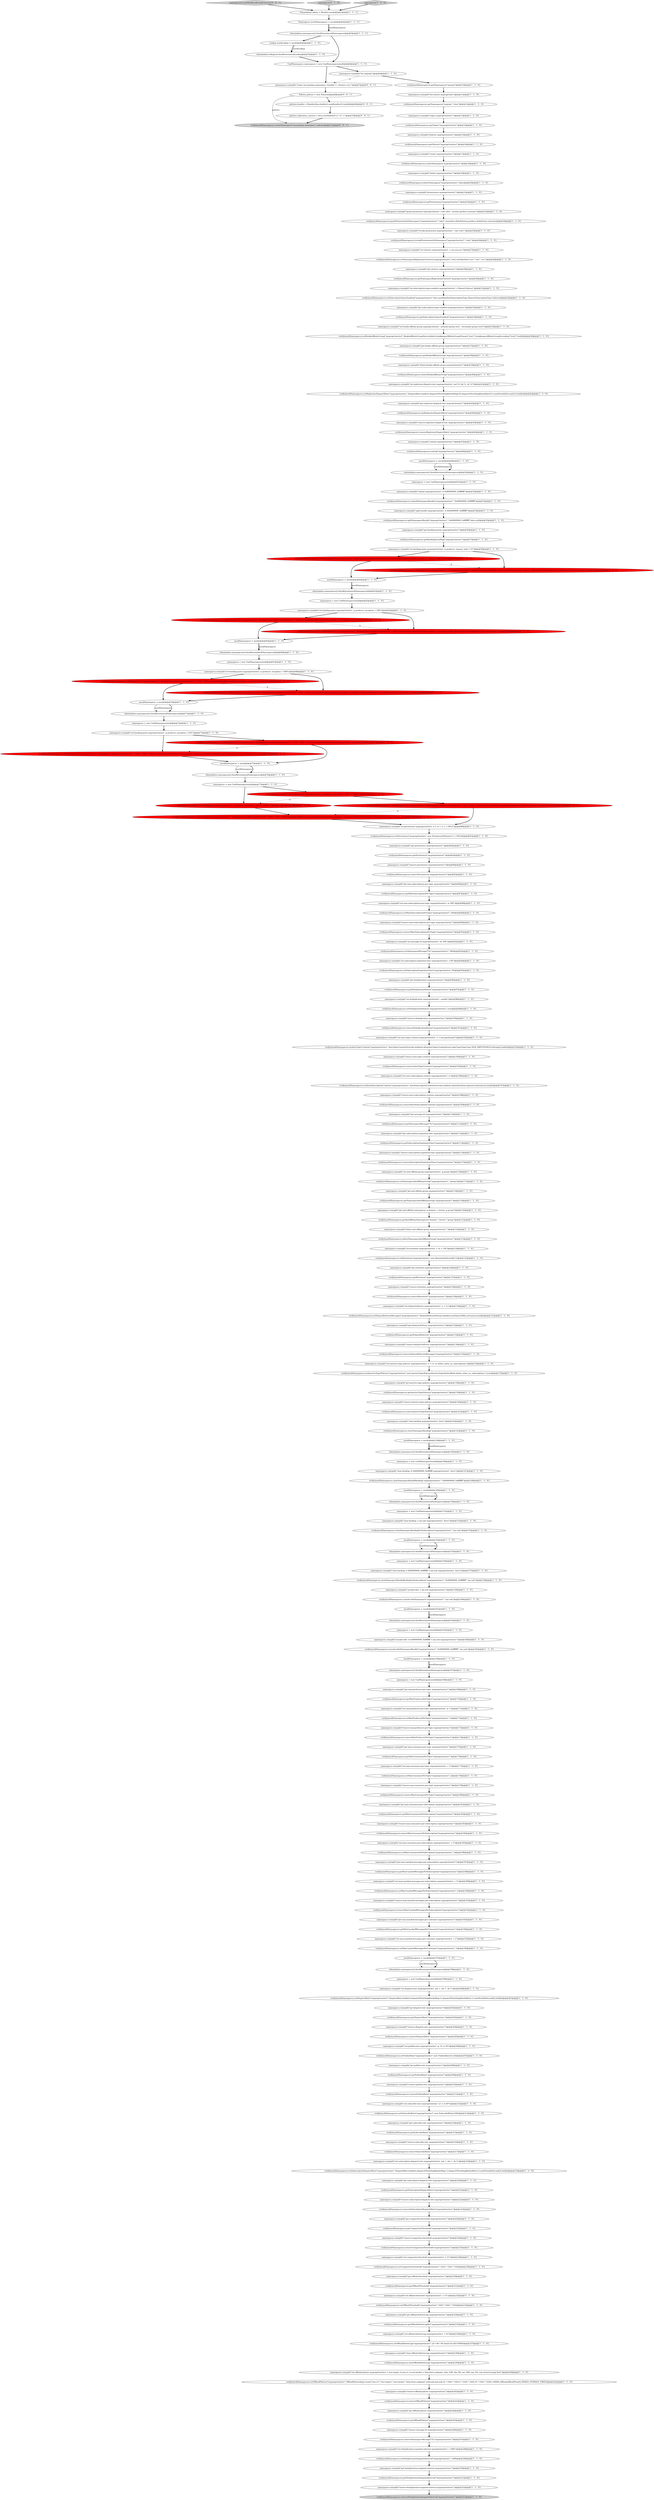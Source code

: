 digraph {
176 [style = filled, label = "namespaces.run(split(\"topics myprop/clust/ns1\"))@@@13@@@['1', '1', '0']", fillcolor = white, shape = ellipse image = "AAA0AAABBB1BBB"];
19 [style = filled, label = "verify(mockNamespaces).getDispatchRate(\"myprop/clust/ns1\")@@@203@@@['1', '1', '0']", fillcolor = white, shape = ellipse image = "AAA0AAABBB1BBB"];
135 [style = filled, label = "when(admin.namespaces()).thenReturn(mockNamespaces)@@@162@@@['1', '1', '0']", fillcolor = white, shape = ellipse image = "AAA0AAABBB1BBB"];
221 [style = filled, label = "verify(mockNamespaces).removeOffloadPolicies(\"myprop/clust/ns1\")@@@243@@@['1', '1', '0']", fillcolor = white, shape = ellipse image = "AAA0AAABBB1BBB"];
179 [style = filled, label = "namespaces.run(split(\"set-dispatch-rate myprop/clust/ns1 -md -1 -bd -1 -dt 2\"))@@@200@@@['1', '1', '0']", fillcolor = white, shape = ellipse image = "AAA0AAABBB1BBB"];
52 [style = filled, label = "verify(mockNamespaces).setMaxConsumersPerSubscription(\"myprop/clust/ns1\",3)@@@186@@@['1', '1', '0']", fillcolor = white, shape = ellipse image = "AAA0AAABBB1BBB"];
84 [style = filled, label = "verify(mockNamespaces).clearNamespaceBundleBacklogForSubscription(\"myprop/clust/ns1\",\"0x80000000_0xffffffff\",\"my-sub\")@@@158@@@['1', '1', '0']", fillcolor = white, shape = ellipse image = "AAA0AAABBB1BBB"];
240 [style = filled, label = "when(admin.namespaces()).thenReturn(mockNamespaces)@@@145@@@['1', '1', '0']", fillcolor = white, shape = ellipse image = "AAA0AAABBB1BBB"];
40 [style = filled, label = "namespaces.run(split(\"set-inactive-topic-policies myprop/clust/ns1 -e -t 1s -m delete_when_no_subscriptions\"))@@@136@@@['1', '1', '0']", fillcolor = white, shape = ellipse image = "AAA0AAABBB1BBB"];
146 [style = filled, label = "verify(mockNamespaces).setSubscriptionExpirationTime(\"myprop/clust/ns1\",60)@@@95@@@['1', '1', '0']", fillcolor = white, shape = ellipse image = "AAA0AAABBB1BBB"];
1 [style = filled, label = "namespaces.run(split(\"set-offload-deletion-lag myprop/clust/ns1 -l 1d\"))@@@236@@@['1', '1', '0']", fillcolor = white, shape = ellipse image = "AAA0AAABBB1BBB"];
213 [style = filled, label = "mockNamespaces = mock()@@@149@@@['1', '1', '0']", fillcolor = white, shape = ellipse image = "AAA0AAABBB1BBB"];
231 [style = filled, label = "verify(mockNamespaces).clearNamespaceBacklog(\"myprop/clust/ns1\")@@@143@@@['1', '1', '0']", fillcolor = white, shape = ellipse image = "AAA0AAABBB1BBB"];
121 [style = filled, label = "verify(mockNamespaces).setNamespaceMessageTTL(\"myprop/clust/ns1\",300)@@@93@@@['1', '1', '0']", fillcolor = white, shape = ellipse image = "AAA0AAABBB1BBB"];
113 [style = filled, label = "verify(mockNamespaces).setDelayedDeliveryMessages(\"myprop/clust/ns1\",DelayedDeliveryPolicies.builder().tickTime(1000).active(true).build())@@@131@@@['1', '1', '0']", fillcolor = white, shape = ellipse image = "AAA0AAABBB1BBB"];
35 [style = filled, label = "namespaces.run(split(\"set-max-consumers-per-subscription myprop/clust/ns1 -c 3\"))@@@185@@@['1', '1', '0']", fillcolor = white, shape = ellipse image = "AAA0AAABBB1BBB"];
166 [style = filled, label = "verify(mockNamespaces).setMaxConsumersPerTopic(\"myprop/clust/ns1\",2)@@@178@@@['1', '1', '0']", fillcolor = white, shape = ellipse image = "AAA0AAABBB1BBB"];
93 [style = filled, label = "namespaces.run(split(\"get-max-subscriptions-per-topic myprop/clust/ns1\"))@@@86@@@['1', '1', '0']", fillcolor = white, shape = ellipse image = "AAA0AAABBB1BBB"];
0 [style = filled, label = "namespaces.run(split(\"set-subscription-types-enabled myprop/clust/ns1 -t Shared,Failover\"))@@@31@@@['1', '1', '0']", fillcolor = white, shape = ellipse image = "AAA0AAABBB1BBB"];
177 [style = filled, label = "namespaces.run(split(\"get-bookie-affinity-group myprop/clust/ns1\"))@@@37@@@['1', '1', '0']", fillcolor = white, shape = ellipse image = "AAA0AAABBB1BBB"];
197 [style = filled, label = "when(admin.namespaces()).thenReturn(mockNamespaces)@@@50@@@['1', '1', '0']", fillcolor = white, shape = ellipse image = "AAA0AAABBB1BBB"];
21 [style = filled, label = "namespaces.run(split(\"get-subscribe-rate myprop/clust/ns1\"))@@@214@@@['1', '1', '0']", fillcolor = white, shape = ellipse image = "AAA0AAABBB1BBB"];
23 [style = filled, label = "namespaces.run(split(\"remove-offload-policies myprop/clust/ns1\"))@@@242@@@['1', '1', '0']", fillcolor = white, shape = ellipse image = "AAA0AAABBB1BBB"];
30 [style = filled, label = "namespaces.run(split(\"get-inactive-topic-policies myprop/clust/ns1\"))@@@138@@@['1', '1', '0']", fillcolor = white, shape = ellipse image = "AAA0AAABBB1BBB"];
22 [style = filled, label = "namespaces.run(split(\"set-subscribe-rate myprop/clust/ns1 -sr 2 -st 60\"))@@@212@@@['1', '1', '0']", fillcolor = white, shape = ellipse image = "AAA0AAABBB1BBB"];
214 [style = filled, label = "namespaces.run(split(\"set-backlog-quota myprop/clust/ns1 -p producer_exception -l 10K\"))@@@63@@@['1', '1', '0']", fillcolor = white, shape = ellipse image = "AAA0AAABBB1BBB"];
5 [style = filled, label = "verify(mockNamespaces).getNamespaces(\"myprop\")@@@10@@@['1', '1', '0']", fillcolor = white, shape = ellipse image = "AAA0AAABBB1BBB"];
37 [style = filled, label = "when(admin.namespaces()).thenReturn(mockNamespaces)@@@167@@@['1', '1', '0']", fillcolor = white, shape = ellipse image = "AAA0AAABBB1BBB"];
112 [style = filled, label = "when(admin.namespaces()).thenReturn(mockNamespaces)@@@71@@@['1', '1', '0']", fillcolor = white, shape = ellipse image = "AAA0AAABBB1BBB"];
215 [style = filled, label = "namespaces.run(split(\"delete-bookie-affinity-group myprop/clust/ns1\"))@@@39@@@['1', '1', '0']", fillcolor = white, shape = ellipse image = "AAA0AAABBB1BBB"];
14 [style = filled, label = "namespaces = new CmdNamespaces(null)@@@67@@@['1', '1', '0']", fillcolor = white, shape = ellipse image = "AAA0AAABBB1BBB"];
60 [style = filled, label = "namespaces.run(split(\"remove-replicator-dispatch-rate myprop/clust/ns1\"))@@@45@@@['1', '1', '0']", fillcolor = white, shape = ellipse image = "AAA0AAABBB1BBB"];
116 [style = filled, label = "mockNamespaces = mock()@@@154@@@['1', '1', '0']", fillcolor = white, shape = ellipse image = "AAA0AAABBB1BBB"];
51 [style = filled, label = "verify(mockNamespaces).getBacklogQuotaMap(\"myprop/clust/ns1\")@@@57@@@['1', '1', '0']", fillcolor = white, shape = ellipse image = "AAA0AAABBB1BBB"];
153 [style = filled, label = "verify(mockNamespaces).setOffloadDeleteLag(\"myprop/clust/ns1\",24 * 60 * 60,TimeUnit.SECONDS)@@@237@@@['1', '1', '0']", fillcolor = white, shape = ellipse image = "AAA0AAABBB1BBB"];
178 [style = filled, label = "verify(mockNamespaces).unloadNamespaceBundle(\"myprop/clust/ns1\",\"0x80000000_0xffffffff\")@@@53@@@['1', '1', '0']", fillcolor = white, shape = ellipse image = "AAA0AAABBB1BBB"];
205 [style = filled, label = "namespaces.run(split(\"grant-permission myprop/clust/ns1 --role role1 --actions produce,consume\"))@@@23@@@['1', '1', '0']", fillcolor = white, shape = ellipse image = "AAA0AAABBB1BBB"];
203 [style = filled, label = "verify(mockNamespaces).removeMaxProducersPerTopic(\"myprop/clust/ns1\")@@@174@@@['1', '1', '0']", fillcolor = white, shape = ellipse image = "AAA0AAABBB1BBB"];
218 [style = filled, label = "namespaces.run(split(\"get-offload-deletion-lag myprop/clust/ns1\"))@@@234@@@['1', '1', '0']", fillcolor = white, shape = ellipse image = "AAA0AAABBB1BBB"];
63 [style = filled, label = "namespaces.run(split(\"get-max-unacked-messages-per-consumer myprop/clust/ns1\"))@@@193@@@['1', '1', '0']", fillcolor = white, shape = ellipse image = "AAA0AAABBB1BBB"];
42 [style = filled, label = "namespaces.run(split(\"get-subscription-expiration-time myprop/clust/ns1\"))@@@112@@@['1', '1', '0']", fillcolor = white, shape = ellipse image = "AAA0AAABBB1BBB"];
68 [style = filled, label = "namespaces.run(split(\"remove-max-subscriptions-per-topic myprop/clust/ns1\"))@@@90@@@['1', '1', '0']", fillcolor = white, shape = ellipse image = "AAA0AAABBB1BBB"];
86 [style = filled, label = "verify(mockNamespaces).removeNamespaceMessageTTL(\"myprop/clust/ns1\")@@@247@@@['1', '1', '0']", fillcolor = white, shape = ellipse image = "AAA0AAABBB1BBB"];
249 [style = filled, label = "namespaces.run(split(\"remove-publish-rate myprop/clust/ns1\"))@@@210@@@['1', '1', '0']", fillcolor = white, shape = ellipse image = "AAA0AAABBB1BBB"];
20 [style = filled, label = "namespaces.run(split(\"remove-retention myprop/clust/ns1\"))@@@128@@@['1', '1', '0']", fillcolor = white, shape = ellipse image = "AAA0AAABBB1BBB"];
77 [style = filled, label = "when(admin.namespaces()).thenReturn(mockNamespaces)@@@150@@@['1', '1', '0']", fillcolor = white, shape = ellipse image = "AAA0AAABBB1BBB"];
161 [style = filled, label = "verify(mockNamespaces).getOffloadThreshold(\"myprop/clust/ns1\")@@@231@@@['1', '1', '0']", fillcolor = white, shape = ellipse image = "AAA0AAABBB1BBB"];
157 [style = filled, label = "namespaces = new CmdNamespaces(null)@@@72@@@['1', '1', '0']", fillcolor = white, shape = ellipse image = "AAA0AAABBB1BBB"];
255 [style = filled, label = "verify(mockNamespaces).setBacklogQuota(\"myprop/clust/ns1\",BacklogQuota.builder().limitSize(10L * 1024 * 1024 * 1024).retentionPolicy(RetentionPolicy.producer_exception).build(),BacklogQuota.BacklogQuotaType.destination_storage)@@@74@@@['0', '1', '0']", fillcolor = red, shape = ellipse image = "AAA1AAABBB2BBB"];
43 [style = filled, label = "verify(mockNamespaces).removeAutoTopicCreation(\"myprop/clust/ns1\")@@@105@@@['1', '1', '0']", fillcolor = white, shape = ellipse image = "AAA0AAABBB1BBB"];
82 [style = filled, label = "verify(mockNamespaces).splitNamespaceBundle(\"myprop/clust/ns1\",\"0x00000000_0xffffffff\",false,null)@@@55@@@['1', '1', '0']", fillcolor = white, shape = ellipse image = "AAA0AAABBB1BBB"];
105 [style = filled, label = "namespaces.run(split(\"set-backlog-quota myprop/clust/ns1 -p producer_request_hold -l 10\"))@@@58@@@['1', '1', '0']", fillcolor = white, shape = ellipse image = "AAA0AAABBB1BBB"];
120 [style = filled, label = "verify(mockNamespaces).revokePermissionsOnNamespace(\"myprop/clust/ns1\",\"role1\")@@@26@@@['1', '1', '0']", fillcolor = white, shape = ellipse image = "AAA0AAABBB1BBB"];
33 [style = filled, label = "verify(mockNamespaces).setDeduplicationSnapshotInterval(\"myprop/clust/ns1\",1000)@@@249@@@['1', '1', '0']", fillcolor = white, shape = ellipse image = "AAA0AAABBB1BBB"];
264 [style = filled, label = "namespacesCreateWithBundlesAndClusters['0', '0', '1']", fillcolor = lightgray, shape = diamond image = "AAA0AAABBB3BBB"];
34 [style = filled, label = "namespaces.run(split(\"set-auto-subscription-creation myprop/clust/ns1 -e\"))@@@106@@@['1', '1', '0']", fillcolor = white, shape = ellipse image = "AAA0AAABBB1BBB"];
129 [style = filled, label = "verify(mockNamespaces).removeInactiveTopicPolicies(\"myprop/clust/ns1\")@@@141@@@['1', '1', '0']", fillcolor = white, shape = ellipse image = "AAA0AAABBB1BBB"];
69 [style = filled, label = "namespaces.run(split(\"set-max-unacked-messages-per-consumer myprop/clust/ns1 -c 3\"))@@@195@@@['1', '1', '0']", fillcolor = white, shape = ellipse image = "AAA0AAABBB1BBB"];
209 [style = filled, label = "verify(mockNamespaces).setAutoSubscriptionCreation(\"myprop/clust/ns1\",AutoSubscriptionCreationOverride.builder().allowAutoSubscriptionCreation(true).build())@@@107@@@['1', '1', '0']", fillcolor = white, shape = ellipse image = "AAA0AAABBB1BBB"];
45 [style = filled, label = "verify(mockNamespaces).removeAutoSubscriptionCreation(\"myprop/clust/ns1\")@@@109@@@['1', '1', '0']", fillcolor = white, shape = ellipse image = "AAA0AAABBB1BBB"];
204 [style = filled, label = "namespaces.run(split(\"list-cluster myprop/clust\"))@@@11@@@['1', '1', '0']", fillcolor = white, shape = ellipse image = "AAA0AAABBB1BBB"];
154 [style = filled, label = "verify(mockNamespaces).removeMaxUnackedMessagesPerSubscription(\"myprop/clust/ns1\")@@@192@@@['1', '1', '0']", fillcolor = white, shape = ellipse image = "AAA0AAABBB1BBB"];
233 [style = filled, label = "verify(mockNamespaces).createNamespace(\"myprop/clust/ns1\")@@@18@@@['1', '1', '0']", fillcolor = white, shape = ellipse image = "AAA0AAABBB1BBB"];
263 [style = filled, label = "policies.replication_clusters = Sets.newHashSet(\"a\",\"b\",\"c\")@@@10@@@['0', '0', '1']", fillcolor = white, shape = ellipse image = "AAA0AAABBB3BBB"];
96 [style = filled, label = "mockNamespaces = mock()@@@70@@@['1', '1', '0']", fillcolor = white, shape = ellipse image = "AAA0AAABBB1BBB"];
243 [style = filled, label = "namespaces.run(split(\"remove-deduplication-snapshot-interval myprop/clust/ns1\"))@@@252@@@['1', '1', '0']", fillcolor = white, shape = ellipse image = "AAA0AAABBB1BBB"];
8 [style = filled, label = "namespaces.run(split(\"remove-inactive-topic-policies myprop/clust/ns1\"))@@@140@@@['1', '1', '0']", fillcolor = white, shape = ellipse image = "AAA0AAABBB1BBB"];
59 [style = filled, label = "namespaces.run(split(\"set-clusters myprop/clust/ns1 -c use,usw,usc\"))@@@27@@@['1', '1', '0']", fillcolor = white, shape = ellipse image = "AAA0AAABBB1BBB"];
80 [style = filled, label = "namespaces.run(split(\"get-subscription-dispatch-rate myprop/clust/ns1\"))@@@220@@@['1', '1', '0']", fillcolor = white, shape = ellipse image = "AAA0AAABBB1BBB"];
167 [style = filled, label = "mockNamespaces = mock()@@@49@@@['1', '1', '0']", fillcolor = white, shape = ellipse image = "AAA0AAABBB1BBB"];
181 [style = filled, label = "verify(mockNamespaces).setBacklogQuota(\"myprop/clust/ns1\",BacklogQuota.builder().limitSize(10 * 1024).retentionPolicy(RetentionPolicy.producer_exception).build())@@@64@@@['1', '0', '0']", fillcolor = red, shape = ellipse image = "AAA1AAABBB1BBB"];
140 [style = filled, label = "verify(mockNamespaces).unload(\"myprop/clust/ns1\")@@@48@@@['1', '1', '0']", fillcolor = white, shape = ellipse image = "AAA0AAABBB1BBB"];
28 [style = filled, label = "namespaces.run(split(\"set-replicator-dispatch-rate myprop/clust/ns1 -md 10 -bd 11 -dt 12\"))@@@41@@@['1', '1', '0']", fillcolor = white, shape = ellipse image = "AAA0AAABBB1BBB"];
229 [style = filled, label = "namespaces = new CmdNamespaces(null)@@@168@@@['1', '1', '0']", fillcolor = white, shape = ellipse image = "AAA0AAABBB1BBB"];
38 [style = filled, label = "verify(mockNamespaces).getMaxConsumersPerSubscription(\"myprop/clust/ns1\")@@@182@@@['1', '1', '0']", fillcolor = white, shape = ellipse image = "AAA0AAABBB1BBB"];
158 [style = filled, label = "namespaces.run(split(\"remove-max-unacked-messages-per-subscription myprop/clust/ns1\"))@@@191@@@['1', '1', '0']", fillcolor = white, shape = ellipse image = "AAA0AAABBB1BBB"];
122 [style = filled, label = "verify(mockNamespaces).getDeduplicationSnapshotInterval(\"myprop/clust/ns1\")@@@251@@@['1', '1', '0']", fillcolor = white, shape = ellipse image = "AAA0AAABBB1BBB"];
188 [style = filled, label = "namespaces.run(split(\"remove-max-consumers-per-subscription myprop/clust/ns1\"))@@@183@@@['1', '1', '0']", fillcolor = white, shape = ellipse image = "AAA0AAABBB1BBB"];
3 [style = filled, label = "Namespaces mockNamespaces = mock()@@@4@@@['1', '1', '1']", fillcolor = white, shape = ellipse image = "AAA0AAABBB1BBB"];
36 [style = filled, label = "verify(mockNamespaces).getNamespaceReplicationClusters(\"myprop/clust/ns1\")@@@30@@@['1', '1', '0']", fillcolor = white, shape = ellipse image = "AAA0AAABBB1BBB"];
39 [style = filled, label = "namespaces.run(split(\"get-offload-threshold myprop/clust/ns1\"))@@@230@@@['1', '1', '0']", fillcolor = white, shape = ellipse image = "AAA0AAABBB1BBB"];
17 [style = filled, label = "namespaces.run(split(\"get-subscription-types-enabled myprop/clust/ns1\"))@@@33@@@['1', '1', '0']", fillcolor = white, shape = ellipse image = "AAA0AAABBB1BBB"];
150 [style = filled, label = "verify(mockNamespaces).removeRetention(\"myprop/clust/ns1\")@@@129@@@['1', '1', '0']", fillcolor = white, shape = ellipse image = "AAA0AAABBB1BBB"];
207 [style = filled, label = "namespaces = new CmdNamespaces(null)@@@156@@@['1', '1', '0']", fillcolor = white, shape = ellipse image = "AAA0AAABBB1BBB"];
124 [style = filled, label = "verify(mockNamespaces).getPermissions(\"myprop/clust/ns1\")@@@22@@@['1', '1', '0']", fillcolor = white, shape = ellipse image = "AAA0AAABBB1BBB"];
246 [style = filled, label = "verify(mockNamespaces).deleteNamespace(\"myprop/clust/ns1\",false)@@@20@@@['1', '1', '0']", fillcolor = white, shape = ellipse image = "AAA0AAABBB1BBB"];
183 [style = filled, label = "verify(mockNamespaces).getInactiveTopicPolicies(\"myprop/clust/ns1\")@@@139@@@['1', '1', '0']", fillcolor = white, shape = ellipse image = "AAA0AAABBB1BBB"];
193 [style = filled, label = "verify(mockNamespaces).removeDispatchRate(\"myprop/clust/ns1\")@@@205@@@['1', '1', '0']", fillcolor = white, shape = ellipse image = "AAA0AAABBB1BBB"];
142 [style = filled, label = "namespaces.run(split(\"get-max-consumers-per-subscription myprop/clust/ns1\"))@@@181@@@['1', '1', '0']", fillcolor = white, shape = ellipse image = "AAA0AAABBB1BBB"];
262 [style = filled, label = "Policies policies = new Policies()@@@8@@@['0', '0', '1']", fillcolor = white, shape = ellipse image = "AAA0AAABBB3BBB"];
102 [style = filled, label = "namespaces.run(split(\"remove-subscribe-rate myprop/clust/ns1\"))@@@216@@@['1', '1', '0']", fillcolor = white, shape = ellipse image = "AAA0AAABBB1BBB"];
147 [style = filled, label = "when(admin.namespaces()).thenReturn(mockNamespaces)@@@61@@@['1', '1', '0']", fillcolor = white, shape = ellipse image = "AAA0AAABBB1BBB"];
118 [style = filled, label = "namespaces.run(split(\"set-anti-affinity-group myprop/clust/ns1 -g group\"))@@@116@@@['1', '1', '0']", fillcolor = white, shape = ellipse image = "AAA0AAABBB1BBB"];
56 [style = filled, label = "verify(mockNamespaces).setBacklogQuota(\"myprop/clust/ns1\",BacklogQuota.builder().limitSize(10 * 1024 * 1024).retentionPolicy(RetentionPolicy.producer_exception).build())@@@69@@@['1', '0', '0']", fillcolor = red, shape = ellipse image = "AAA1AAABBB1BBB"];
7 [style = filled, label = "verify(mockNamespaces).deleteBookieAffinityGroup(\"myprop/clust/ns1\")@@@40@@@['1', '1', '0']", fillcolor = white, shape = ellipse image = "AAA0AAABBB1BBB"];
27 [style = filled, label = "verify(mockNamespaces).setMaxProducersPerTopic(\"myprop/clust/ns1\",1)@@@172@@@['1', '1', '0']", fillcolor = white, shape = ellipse image = "AAA0AAABBB1BBB"];
78 [style = filled, label = "namespaces.run(split(\"set-persistence myprop/clust/ns1 -e 2 -w 1 -a 1 -r 100.0\"))@@@80@@@['1', '1', '0']", fillcolor = white, shape = ellipse image = "AAA0AAABBB1BBB"];
216 [style = filled, label = "verify(mockNamespaces).getBookieAffinityGroup(\"myprop/clust/ns1\")@@@38@@@['1', '1', '0']", fillcolor = white, shape = ellipse image = "AAA0AAABBB1BBB"];
244 [style = filled, label = "verify(mockNamespaces).setPersistence(\"myprop/clust/ns1\",new PersistencePolicies(2,1,1,100.0d))@@@81@@@['1', '1', '0']", fillcolor = white, shape = ellipse image = "AAA0AAABBB1BBB"];
139 [style = filled, label = "namespaces.run(split(\"set-publish-rate myprop/clust/ns1 -m 10 -b 20\"))@@@206@@@['1', '1', '0']", fillcolor = white, shape = ellipse image = "AAA0AAABBB1BBB"];
6 [style = filled, label = "Lookup mockLookup = mock()@@@6@@@['1', '1', '0']", fillcolor = white, shape = ellipse image = "AAA0AAABBB1BBB"];
160 [style = filled, label = "namespaces.run(split(\"remove-deduplication myprop/clust/ns1\"))@@@100@@@['1', '1', '0']", fillcolor = white, shape = ellipse image = "AAA0AAABBB1BBB"];
219 [style = filled, label = "when(admin.lookups()).thenReturn(mockLookup)@@@7@@@['1', '1', '0']", fillcolor = white, shape = ellipse image = "AAA0AAABBB1BBB"];
91 [style = filled, label = "verify(mockNamespaces).removeMaxConsumersPerSubscription(\"myprop/clust/ns1\")@@@184@@@['1', '1', '0']", fillcolor = white, shape = ellipse image = "AAA0AAABBB1BBB"];
226 [style = filled, label = "namespaces.run(split(\"get-offload-policies myprop/clust/ns1\"))@@@244@@@['1', '1', '0']", fillcolor = white, shape = ellipse image = "AAA0AAABBB1BBB"];
134 [style = filled, label = "verify(mockNamespaces).setOffloadPolicies(\"myprop/clust/ns1\",OffloadPoliciesImpl.create(\"aws-s3\",\"test-region\",\"test-bucket\",\"http://test.endpoint\",null,null,null,null,32 * 1024 * 1024,5 * 1024 * 1024,10 * 1024 * 1024L,10000L,OffloadedReadPriority.TIERED_STORAGE_FIRST))@@@241@@@['1', '1', '0']", fillcolor = white, shape = ellipse image = "AAA0AAABBB1BBB"];
24 [style = filled, label = "mockNamespaces = mock()@@@60@@@['1', '1', '0']", fillcolor = white, shape = ellipse image = "AAA0AAABBB1BBB"];
242 [style = filled, label = "mockNamespaces = mock()@@@144@@@['1', '1', '0']", fillcolor = white, shape = ellipse image = "AAA0AAABBB1BBB"];
200 [style = filled, label = "namespaces.run(split(\"set-retention myprop/clust/ns1 -t 1h -s 1M\"))@@@124@@@['1', '1', '0']", fillcolor = white, shape = ellipse image = "AAA0AAABBB1BBB"];
41 [style = filled, label = "verify(mockNamespaces).removeSubscribeRate(\"myprop/clust/ns1\")@@@217@@@['1', '1', '0']", fillcolor = white, shape = ellipse image = "AAA0AAABBB1BBB"];
152 [style = filled, label = "namespaces.run(split(\"remove-dispatch-rate myprop/clust/ns1\"))@@@204@@@['1', '1', '0']", fillcolor = white, shape = ellipse image = "AAA0AAABBB1BBB"];
57 [style = filled, label = "namespaces.run(split(\"set-message-ttl myprop/clust/ns1 -ttl 300\"))@@@92@@@['1', '1', '0']", fillcolor = white, shape = ellipse image = "AAA0AAABBB1BBB"];
136 [style = filled, label = "verify(mockNamespaces).clearOffloadDeleteLag(\"myprop/clust/ns1\")@@@239@@@['1', '1', '0']", fillcolor = white, shape = ellipse image = "AAA0AAABBB1BBB"];
212 [style = filled, label = "namespaces.run(split(\"remove-auto-subscription-creation myprop/clust/ns1\"))@@@108@@@['1', '1', '0']", fillcolor = white, shape = ellipse image = "AAA0AAABBB1BBB"];
237 [style = filled, label = "verify(mockNamespaces).setRetention(\"myprop/clust/ns1\",new RetentionPolicies(60,1))@@@125@@@['1', '1', '0']", fillcolor = white, shape = ellipse image = "AAA0AAABBB1BBB"];
4 [style = filled, label = "namespaces.run(split(\"remove-compaction-threshold myprop/clust/ns1\"))@@@226@@@['1', '1', '0']", fillcolor = white, shape = ellipse image = "AAA0AAABBB1BBB"];
98 [style = filled, label = "namespaces.run(split(\"remove-delayed-delivery myprop/clust/ns1\"))@@@134@@@['1', '1', '0']", fillcolor = white, shape = ellipse image = "AAA0AAABBB1BBB"];
145 [style = filled, label = "verify(mockNamespaces).getMaxUnackedMessagesPerConsumer(\"myprop/clust/ns1\")@@@194@@@['1', '1', '0']", fillcolor = white, shape = ellipse image = "AAA0AAABBB1BBB"];
250 [style = filled, label = "namespaces.run(split(\"clear-backlog -b 0x80000000_0xffffffff -s my-sub myprop/clust/ns1 -force\"))@@@157@@@['1', '1', '0']", fillcolor = white, shape = ellipse image = "AAA0AAABBB1BBB"];
61 [style = filled, label = "verify(mockNamespaces).getOffloadPolicies(\"myprop/clust/ns1\")@@@245@@@['1', '1', '0']", fillcolor = white, shape = ellipse image = "AAA0AAABBB1BBB"];
155 [style = filled, label = "namespaces.run(split(\"remove-max-consumers-per-topic myprop/clust/ns1\"))@@@179@@@['1', '1', '0']", fillcolor = white, shape = ellipse image = "AAA0AAABBB1BBB"];
10 [style = filled, label = "mockNamespaces = mock()@@@65@@@['1', '1', '0']", fillcolor = white, shape = ellipse image = "AAA0AAABBB1BBB"];
254 [style = filled, label = "verify(mockNamespaces).setBacklogQuota(\"myprop/clust/ns1\",BacklogQuota.builder().limitSize(10 * 1024 * 1024).retentionPolicy(RetentionPolicy.producer_exception).build(),BacklogQuota.BacklogQuotaType.destination_storage)@@@69@@@['0', '1', '0']", fillcolor = red, shape = ellipse image = "AAA1AAABBB2BBB"];
12 [style = filled, label = "namespaces.run(split(\"set-max-unacked-messages-per-subscription myprop/clust/ns1 -c 3\"))@@@189@@@['1', '1', '0']", fillcolor = white, shape = ellipse image = "AAA0AAABBB1BBB"];
44 [style = filled, label = "namespaces.run(split(\"remove-auto-topic-creation myprop/clust/ns1\"))@@@104@@@['1', '1', '0']", fillcolor = white, shape = ellipse image = "AAA0AAABBB1BBB"];
81 [style = filled, label = "namespaces.run(split(\"get-replicator-dispatch-rate myprop/clust/ns1\"))@@@43@@@['1', '1', '0']", fillcolor = white, shape = ellipse image = "AAA0AAABBB1BBB"];
133 [style = filled, label = "verify(mockNamespaces).setReplicatorDispatchRate(\"myprop/clust/ns1\",DispatchRate.builder().dispatchThrottlingRateInMsg(10).dispatchThrottlingRateInByte(11).ratePeriodInSecond(12).build())@@@42@@@['1', '1', '0']", fillcolor = white, shape = ellipse image = "AAA0AAABBB1BBB"];
220 [style = filled, label = "namespaces.run(split(\"unload myprop/clust/ns1 -b 0x80000000_0xffffffff\"))@@@52@@@['1', '1', '0']", fillcolor = white, shape = ellipse image = "AAA0AAABBB1BBB"];
225 [style = filled, label = "verify(mockNamespaces).removeDeduplicationStatus(\"myprop/clust/ns1\")@@@101@@@['1', '1', '0']", fillcolor = white, shape = ellipse image = "AAA0AAABBB1BBB"];
232 [style = filled, label = "verify(mockNamespaces).removeDelayedDeliveryMessages(\"myprop/clust/ns1\")@@@135@@@['1', '1', '0']", fillcolor = white, shape = ellipse image = "AAA0AAABBB1BBB"];
100 [style = filled, label = "namespaces.run(split(\"clear-offload-deletion-lag myprop/clust/ns1\"))@@@238@@@['1', '1', '0']", fillcolor = white, shape = ellipse image = "AAA0AAABBB1BBB"];
64 [style = filled, label = "verify(mockNamespaces).getOffloadDeleteLagMs(\"myprop/clust/ns1\")@@@235@@@['1', '1', '0']", fillcolor = white, shape = ellipse image = "AAA0AAABBB1BBB"];
148 [style = filled, label = "namespaces.run(split(\"clear-backlog myprop/clust/ns1 -force\"))@@@142@@@['1', '1', '0']", fillcolor = white, shape = ellipse image = "AAA0AAABBB1BBB"];
114 [style = filled, label = "namespaces.run(split(\"get-delayed-delivery myprop/clust/ns1\"))@@@132@@@['1', '1', '0']", fillcolor = white, shape = ellipse image = "AAA0AAABBB1BBB"];
258 [style = filled, label = "verify(mockNamespaces).setBacklogQuota(\"myprop/clust/ns1\",BacklogQuota.builder().limitSize(10 * 1024).retentionPolicy(RetentionPolicy.producer_exception).build(),BacklogQuota.BacklogQuotaType.destination_storage)@@@64@@@['0', '1', '0']", fillcolor = red, shape = ellipse image = "AAA1AAABBB2BBB"];
75 [style = filled, label = "verify(mockNamespaces).setSubscribeRate(\"myprop/clust/ns1\",new SubscribeRate(2,60))@@@213@@@['1', '1', '0']", fillcolor = white, shape = ellipse image = "AAA0AAABBB1BBB"];
172 [style = filled, label = "verify(mockNamespaces).getNamespaces(\"myprop\",\"clust\")@@@12@@@['1', '1', '0']", fillcolor = white, shape = ellipse image = "AAA0AAABBB1BBB"];
149 [style = filled, label = "verify(mockNamespaces).removeMaxConsumersPerTopic(\"myprop/clust/ns1\")@@@180@@@['1', '1', '0']", fillcolor = white, shape = ellipse image = "AAA0AAABBB1BBB"];
168 [style = filled, label = "namespaces.run(split(\"get-max-consumers-per-topic myprop/clust/ns1\"))@@@175@@@['1', '1', '0']", fillcolor = white, shape = ellipse image = "AAA0AAABBB1BBB"];
194 [style = filled, label = "verify(mockNamespaces).getCompactionThreshold(\"myprop/clust/ns1\")@@@225@@@['1', '1', '0']", fillcolor = white, shape = ellipse image = "AAA0AAABBB1BBB"];
137 [style = filled, label = "verify(mockNamespaces).getDelayedDelivery(\"myprop/clust/ns1\")@@@133@@@['1', '1', '0']", fillcolor = white, shape = ellipse image = "AAA0AAABBB1BBB"];
245 [style = filled, label = "namespaces.run(split(\"unsubscribe -s my-sub myprop/clust/ns1\"))@@@159@@@['1', '1', '0']", fillcolor = white, shape = ellipse image = "AAA0AAABBB1BBB"];
32 [style = filled, label = "namespaces.run(split(\"set-bookie-affinity-group myprop/clust/ns1 --primary-group test1 --secondary-group test2\"))@@@35@@@['1', '1', '0']", fillcolor = white, shape = ellipse image = "AAA0AAABBB1BBB"];
251 [style = filled, label = "namespaces = new CmdNamespaces(null)@@@163@@@['1', '1', '0']", fillcolor = white, shape = ellipse image = "AAA0AAABBB1BBB"];
110 [style = filled, label = "verify(mockNamespaces).getPersistence(\"myprop/clust/ns1\")@@@83@@@['1', '1', '0']", fillcolor = white, shape = ellipse image = "AAA0AAABBB1BBB"];
201 [style = filled, label = "verify(mockNamespaces).removeSubscriptionDispatchRate(\"myprop/clust/ns1\")@@@223@@@['1', '1', '0']", fillcolor = white, shape = ellipse image = "AAA0AAABBB1BBB"];
257 [style = filled, label = "namespaces.run(split(\"set-backlog-quota myprop/clust/ns1 -p producer_exception -l 10G -lt 10000 -t message_age\"))@@@78@@@['0', '1', '0']", fillcolor = red, shape = ellipse image = "AAA1AAABBB2BBB"];
241 [style = filled, label = "mockNamespaces = mock()@@@166@@@['1', '1', '0']", fillcolor = white, shape = ellipse image = "AAA0AAABBB1BBB"];
111 [style = filled, label = "namespaces = new CmdNamespaces(null)@@@146@@@['1', '1', '0']", fillcolor = white, shape = ellipse image = "AAA0AAABBB1BBB"];
247 [style = filled, label = "verify(mockNamespaces).getAntiAffinityNamespaces(\"dummy\",\"cluster\",\"group\")@@@121@@@['1', '1', '0']", fillcolor = white, shape = ellipse image = "AAA0AAABBB1BBB"];
72 [style = filled, label = "namespaces.run(split(\"get-retention myprop/clust/ns1\"))@@@126@@@['1', '1', '0']", fillcolor = white, shape = ellipse image = "AAA0AAABBB1BBB"];
90 [style = filled, label = "namespaces.run(split(\"get-publish-rate myprop/clust/ns1\"))@@@208@@@['1', '1', '0']", fillcolor = white, shape = ellipse image = "AAA0AAABBB1BBB"];
185 [style = filled, label = "verify(mockNamespaces).setBacklogQuota(\"myprop/clust/ns1\",BacklogQuota.builder().limitSize(10).retentionPolicy(RetentionPolicy.producer_request_hold).build())@@@59@@@['1', '0', '0']", fillcolor = red, shape = ellipse image = "AAA1AAABBB1BBB"];
104 [style = filled, label = "namespaces.run(split(\"set-max-subscriptions-per-topic myprop/clust/ns1 -m 300\"))@@@88@@@['1', '1', '0']", fillcolor = white, shape = ellipse image = "AAA0AAABBB1BBB"];
261 [style = filled, label = "namespaces.run(split(\"create my-prop/my-namespace --bundles 5 --clusters a,b,c\"))@@@7@@@['0', '0', '1']", fillcolor = white, shape = ellipse image = "AAA0AAABBB3BBB"];
210 [style = filled, label = "verify(mockNamespaces).getSubscribeRate(\"myprop/clust/ns1\")@@@215@@@['1', '1', '0']", fillcolor = white, shape = ellipse image = "AAA0AAABBB1BBB"];
175 [style = filled, label = "verify(mockNamespaces).unsubscribeNamespace(\"myprop/clust/ns1\",\"my-sub\")@@@160@@@['1', '1', '0']", fillcolor = white, shape = ellipse image = "AAA0AAABBB1BBB"];
236 [style = filled, label = "when(admin.namespaces()).thenReturn(mockNamespaces)@@@76@@@['1', '1', '0']", fillcolor = white, shape = ellipse image = "AAA0AAABBB1BBB"];
173 [style = filled, label = "verify(mockNamespaces).getTopics(\"myprop/clust/ns1\")@@@14@@@['1', '1', '0']", fillcolor = white, shape = ellipse image = "AAA0AAABBB1BBB"];
65 [style = filled, label = "verify(mockNamespaces).getNamespaceAntiAffinityGroup(\"myprop/clust/ns1\")@@@119@@@['1', '1', '0']", fillcolor = white, shape = ellipse image = "AAA0AAABBB1BBB"];
76 [style = filled, label = "verify(mockNamespaces).getSubscriptionTypesEnabled(\"myprop/clust/ns1\")@@@34@@@['1', '1', '0']", fillcolor = white, shape = ellipse image = "AAA0AAABBB1BBB"];
108 [style = filled, label = "verify(mockNamespaces).setSubscriptionTypesEnabled(\"myprop/clust/ns1\",Sets.newHashSet(SubscriptionType.Shared,SubscriptionType.Failover))@@@32@@@['1', '1', '0']", fillcolor = white, shape = ellipse image = "AAA0AAABBB1BBB"];
89 [style = filled, label = "namespaces.run(split(\"set-subscription-dispatch-rate myprop/clust/ns1 -md -1 -bd -1 -dt 2\"))@@@218@@@['1', '1', '0']", fillcolor = white, shape = ellipse image = "AAA0AAABBB1BBB"];
47 [style = filled, label = "namespaces.run(split(\"get-clusters myprop/clust/ns1\"))@@@29@@@['1', '1', '0']", fillcolor = white, shape = ellipse image = "AAA0AAABBB1BBB"];
202 [style = filled, label = "verify(mockNamespaces).setPublishRate(\"myprop/clust/ns1\",new PublishRate(10,20))@@@207@@@['1', '1', '0']", fillcolor = white, shape = ellipse image = "AAA0AAABBB1BBB"];
208 [style = filled, label = "mockNamespaces = mock()@@@197@@@['1', '1', '0']", fillcolor = white, shape = ellipse image = "AAA0AAABBB1BBB"];
25 [style = filled, label = "namespaces.run(split(\"get-anti-affinity-namespaces -p dummy -c cluster -g group\"))@@@120@@@['1', '1', '0']", fillcolor = white, shape = ellipse image = "AAA0AAABBB1BBB"];
222 [style = filled, label = "verify(mockNamespaces).removeCompactionThreshold(\"myprop/clust/ns1\")@@@227@@@['1', '1', '0']", fillcolor = white, shape = ellipse image = "AAA0AAABBB1BBB"];
199 [style = filled, label = "verify(mockNamespaces).setCompactionThreshold(\"myprop/clust/ns1\",1024 * 1024 * 1024)@@@229@@@['1', '1', '0']", fillcolor = white, shape = ellipse image = "AAA0AAABBB1BBB"];
2 [style = filled, label = "namespaces.run(split(\"remove-max-producers-per-topic myprop/clust/ns1\"))@@@173@@@['1', '1', '0']", fillcolor = white, shape = ellipse image = "AAA0AAABBB1BBB"];
156 [style = filled, label = "namespaces = new CmdNamespaces(null)@@@62@@@['1', '1', '0']", fillcolor = white, shape = ellipse image = "AAA0AAABBB1BBB"];
26 [style = filled, label = "mockNamespaces = mock()@@@161@@@['1', '1', '0']", fillcolor = white, shape = ellipse image = "AAA0AAABBB1BBB"];
132 [style = filled, label = "namespaces.run(split(\"set-subscription-expiration-time myprop/clust/ns1 -t 60\"))@@@94@@@['1', '1', '0']", fillcolor = white, shape = ellipse image = "AAA0AAABBB1BBB"];
162 [style = filled, label = "PulsarAdmin admin = Mockito.mock()@@@3@@@['1', '1', '1']", fillcolor = white, shape = ellipse image = "AAA0AAABBB1BBB"];
48 [style = filled, label = "verify(mockNamespaces).getMaxSubscriptionsPerTopic(\"myprop/clust/ns1\")@@@87@@@['1', '1', '0']", fillcolor = white, shape = ellipse image = "AAA0AAABBB1BBB"];
260 [style = filled, label = "verify(mockNamespaces).createNamespace(\"my-prop/my-namespace\",policies)@@@11@@@['0', '0', '1']", fillcolor = lightgray, shape = ellipse image = "AAA0AAABBB3BBB"];
99 [style = filled, label = "verify(mockNamespaces).grantPermissionOnNamespace(\"myprop/clust/ns1\",\"role1\",EnumSet.of(AuthAction.produce,AuthAction.consume))@@@24@@@['1', '1', '0']", fillcolor = white, shape = ellipse image = "AAA0AAABBB1BBB"];
252 [style = filled, label = "verify(mockNamespaces).setBacklogQuota(\"myprop/clust/ns1\",BacklogQuota.builder().limitSize(10l * 1024 * 1024 * 1024).limitTime(10000).retentionPolicy(RetentionPolicy.producer_exception).build(),BacklogQuota.BacklogQuotaType.message_age)@@@79@@@['0', '1', '0']", fillcolor = red, shape = ellipse image = "AAA1AAABBB2BBB"];
87 [style = filled, label = "verify(mockNamespaces).setNamespaceReplicationClusters(\"myprop/clust/ns1\",Sets.newHashSet(\"use\",\"usw\",\"usc\"))@@@28@@@['1', '1', '0']", fillcolor = white, shape = ellipse image = "AAA0AAABBB1BBB"];
144 [style = filled, label = "namespaces = new CmdNamespaces(null)@@@151@@@['1', '1', '0']", fillcolor = white, shape = ellipse image = "AAA0AAABBB1BBB"];
228 [style = filled, label = "namespaces.run(split(\"clear-backlog -b 0x80000000_0xffffffff myprop/clust/ns1 -force\"))@@@147@@@['1', '1', '0']", fillcolor = white, shape = ellipse image = "AAA0AAABBB1BBB"];
141 [style = filled, label = "verify(mockNamespaces).setOffloadThreshold(\"myprop/clust/ns1\",1024 * 1024 * 1024)@@@233@@@['1', '1', '0']", fillcolor = white, shape = ellipse image = "AAA0AAABBB1BBB"];
92 [style = filled, label = "mockNamespaces = mock()@@@75@@@['1', '1', '0']", fillcolor = white, shape = ellipse image = "AAA0AAABBB1BBB"];
101 [style = filled, label = "verify(mockNamespaces).removeDeduplicationSnapshotInterval(\"myprop/clust/ns1\")@@@253@@@['1', '1', '0']", fillcolor = lightgray, shape = ellipse image = "AAA0AAABBB1BBB"];
165 [style = filled, label = "when(admin.namespaces()).thenReturn(mockNamespaces)@@@198@@@['1', '1', '0']", fillcolor = white, shape = ellipse image = "AAA0AAABBB1BBB"];
88 [style = filled, label = "namespaces.run(split(\"split-bundle myprop/clust/ns1 -b 0x00000000_0xffffffff\"))@@@54@@@['1', '1', '0']", fillcolor = white, shape = ellipse image = "AAA0AAABBB1BBB"];
170 [style = filled, label = "verify(mockNamespaces).setSubscriptionDispatchRate(\"myprop/clust/ns1\",DispatchRate.builder().dispatchThrottlingRateInMsg(-1).dispatchThrottlingRateInByte(-1).ratePeriodInSecond(2).build())@@@219@@@['1', '1', '0']", fillcolor = white, shape = ellipse image = "AAA0AAABBB1BBB"];
62 [style = filled, label = "namespaces.run(split(\"remove-message-ttl myprop/clust/ns1\"))@@@246@@@['1', '1', '0']", fillcolor = white, shape = ellipse image = "AAA0AAABBB1BBB"];
253 [style = filled, label = "namespaces['0', '1', '0']", fillcolor = lightgray, shape = diamond image = "AAA0AAABBB2BBB"];
227 [style = filled, label = "namespaces.run(split(\"revoke-permission myprop/clust/ns1 --role role1\"))@@@25@@@['1', '1', '0']", fillcolor = white, shape = ellipse image = "AAA0AAABBB1BBB"];
187 [style = filled, label = "namespaces.run(split(\"list myprop\"))@@@9@@@['1', '1', '0']", fillcolor = white, shape = ellipse image = "AAA0AAABBB1BBB"];
163 [style = filled, label = "verify(mockNamespaces).removeReplicatorDispatchRate(\"myprop/clust/ns1\")@@@46@@@['1', '1', '0']", fillcolor = white, shape = ellipse image = "AAA0AAABBB1BBB"];
238 [style = filled, label = "CmdNamespaces namespaces = new CmdNamespaces(null)@@@6@@@['1', '1', '1']", fillcolor = white, shape = ellipse image = "AAA0AAABBB1BBB"];
9 [style = filled, label = "verify(mockNamespaces).setMaxUnackedMessagesPerConsumer(\"myprop/clust/ns1\",3)@@@196@@@['1', '1', '0']", fillcolor = white, shape = ellipse image = "AAA0AAABBB1BBB"];
248 [style = filled, label = "verify(mockNamespaces).setDispatchRate(\"myprop/clust/ns1\",DispatchRate.builder().dispatchThrottlingRateInMsg(-1).dispatchThrottlingRateInByte(-1).ratePeriodInSecond(2).build())@@@201@@@['1', '1', '0']", fillcolor = white, shape = ellipse image = "AAA0AAABBB1BBB"];
127 [style = filled, label = "verify(mockNamespaces).setBookieAffinityGroup(\"myprop/clust/ns1\",BookieAffinityGroupData.builder().bookkeeperAffinityGroupPrimary(\"test1\").bookkeeperAffinityGroupSecondary(\"test2\").build())@@@36@@@['1', '1', '0']", fillcolor = white, shape = ellipse image = "AAA0AAABBB1BBB"];
180 [style = filled, label = "namespaces.run(split(\"set-deduplication-snapshot-interval myprop/clust/ns1 -i 1000\"))@@@248@@@['1', '1', '0']", fillcolor = white, shape = ellipse image = "AAA0AAABBB1BBB"];
15 [style = filled, label = "namespaces['1', '0', '0']", fillcolor = lightgray, shape = diamond image = "AAA0AAABBB1BBB"];
85 [style = filled, label = "namespaces.run(split(\"get-message-ttl myprop/clust/ns1\"))@@@110@@@['1', '1', '0']", fillcolor = white, shape = ellipse image = "AAA0AAABBB1BBB"];
49 [style = filled, label = "verify(mockNamespaces).setInactiveTopicPolicies(\"myprop/clust/ns1\",new InactiveTopicPolicies(InactiveTopicDeleteMode.delete_when_no_subscriptions,1,true))@@@137@@@['1', '1', '0']", fillcolor = white, shape = ellipse image = "AAA0AAABBB1BBB"];
131 [style = filled, label = "verify(mockNamespaces).getMaxProducersPerTopic(\"myprop/clust/ns1\")@@@170@@@['1', '1', '0']", fillcolor = white, shape = ellipse image = "AAA0AAABBB1BBB"];
128 [style = filled, label = "verify(mockNamespaces).unsubscribeNamespaceBundle(\"myprop/clust/ns1\",\"0x80000000_0xffffffff\",\"my-sub\")@@@165@@@['1', '1', '0']", fillcolor = white, shape = ellipse image = "AAA0AAABBB1BBB"];
143 [style = filled, label = "namespaces = new CmdNamespaces(null)@@@51@@@['1', '1', '0']", fillcolor = white, shape = ellipse image = "AAA0AAABBB1BBB"];
71 [style = filled, label = "namespaces.run(split(\"policies myprop/clust/ns1\"))@@@15@@@['1', '1', '0']", fillcolor = white, shape = ellipse image = "AAA0AAABBB1BBB"];
94 [style = filled, label = "verify(mockNamespaces).removePersistence(\"myprop/clust/ns1\")@@@85@@@['1', '1', '0']", fillcolor = white, shape = ellipse image = "AAA0AAABBB1BBB"];
138 [style = filled, label = "namespaces.run(split(\"set-compaction-threshold myprop/clust/ns1 -t 1G\"))@@@228@@@['1', '1', '0']", fillcolor = white, shape = ellipse image = "AAA0AAABBB1BBB"];
13 [style = filled, label = "when(admin.namespaces()).thenReturn(mockNamespaces)@@@66@@@['1', '1', '0']", fillcolor = white, shape = ellipse image = "AAA0AAABBB1BBB"];
70 [style = filled, label = "verify(mockNamespaces).setBacklogQuota(\"myprop/clust/ns1\",BacklogQuota.builder().limitSize(10l * 1024 * 1024 * 1024).limitTime(10000).retentionPolicy(RetentionPolicy.producer_exception).build())@@@79@@@['1', '0', '0']", fillcolor = red, shape = ellipse image = "AAA1AAABBB1BBB"];
191 [style = filled, label = "when(admin.namespaces()).thenReturn(mockNamespaces)@@@5@@@['1', '1', '1']", fillcolor = white, shape = ellipse image = "AAA0AAABBB1BBB"];
259 [style = filled, label = "policies.bundles = BundlesData.builder().numBundles(5).build()@@@9@@@['0', '0', '1']", fillcolor = white, shape = ellipse image = "AAA0AAABBB3BBB"];
55 [style = filled, label = "namespaces = new CmdNamespaces(null)@@@199@@@['1', '1', '0']", fillcolor = white, shape = ellipse image = "AAA0AAABBB1BBB"];
195 [style = filled, label = "verify(mockNamespaces).deleteNamespaceAntiAffinityGroup(\"myprop/clust/ns1\")@@@123@@@['1', '1', '0']", fillcolor = white, shape = ellipse image = "AAA0AAABBB1BBB"];
223 [style = filled, label = "namespaces.run(split(\"set-backlog-quota myprop/clust/ns1 -p producer_exception -l 10M\"))@@@68@@@['1', '1', '0']", fillcolor = white, shape = ellipse image = "AAA0AAABBB1BBB"];
29 [style = filled, label = "verify(mockNamespaces).getSubscriptionExpirationTime(\"myprop/clust/ns1\")@@@113@@@['1', '1', '0']", fillcolor = white, shape = ellipse image = "AAA0AAABBB1BBB"];
31 [style = filled, label = "namespaces.run(split(\"delete-anti-affinity-group myprop/clust/ns1 \"))@@@122@@@['1', '1', '0']", fillcolor = white, shape = ellipse image = "AAA0AAABBB1BBB"];
190 [style = filled, label = "namespaces.run(split(\"set-offload-policies myprop/clust/ns1 -r test-region -d aws-s3 -b test-bucket -e http://test.endpoint -mbs 32M -rbs 5M -oat 10M -oae 10s -orp tiered-storage-first\"))@@@240@@@['1', '1', '0']", fillcolor = white, shape = ellipse image = "AAA0AAABBB1BBB"];
73 [style = filled, label = "namespaces.run(split(\"set-offload-threshold myprop/clust/ns1 -s 1G\"))@@@232@@@['1', '1', '0']", fillcolor = white, shape = ellipse image = "AAA0AAABBB1BBB"];
107 [style = filled, label = "namespaces.run(split(\"remove-subscription-expiration-time myprop/clust/ns1\"))@@@114@@@['1', '1', '0']", fillcolor = white, shape = ellipse image = "AAA0AAABBB1BBB"];
58 [style = filled, label = "namespaces.run(split(\"set-max-consumers-per-topic myprop/clust/ns1 -c 2\"))@@@177@@@['1', '1', '0']", fillcolor = white, shape = ellipse image = "AAA0AAABBB1BBB"];
130 [style = filled, label = "verify(mockNamespaces).setMaxSubscriptionsPerTopic(\"myprop/clust/ns1\",300)@@@89@@@['1', '1', '0']", fillcolor = white, shape = ellipse image = "AAA0AAABBB1BBB"];
83 [style = filled, label = "verify(mockNamespaces).getMaxConsumersPerTopic(\"myprop/clust/ns1\")@@@176@@@['1', '1', '0']", fillcolor = white, shape = ellipse image = "AAA0AAABBB1BBB"];
196 [style = filled, label = "verify(mockNamespaces).getNamespaceMessageTTL(\"myprop/clust/ns1\")@@@111@@@['1', '1', '0']", fillcolor = white, shape = ellipse image = "AAA0AAABBB1BBB"];
53 [style = filled, label = "namespaces.run(split(\"get-dispatch-rate myprop/clust/ns1\"))@@@202@@@['1', '1', '0']", fillcolor = white, shape = ellipse image = "AAA0AAABBB1BBB"];
115 [style = filled, label = "verify(mockNamespaces).removeSubscriptionExpirationTime(\"myprop/clust/ns1\")@@@115@@@['1', '1', '0']", fillcolor = white, shape = ellipse image = "AAA0AAABBB1BBB"];
151 [style = filled, label = "verify(mockNamespaces).removePublishRate(\"myprop/clust/ns1\")@@@211@@@['1', '1', '0']", fillcolor = white, shape = ellipse image = "AAA0AAABBB1BBB"];
186 [style = filled, label = "when(admin.namespaces()).thenReturn(mockNamespaces)@@@155@@@['1', '1', '0']", fillcolor = white, shape = ellipse image = "AAA0AAABBB1BBB"];
109 [style = filled, label = "verify(mockNamespaces).setDeduplicationStatus(\"myprop/clust/ns1\",true)@@@99@@@['1', '1', '0']", fillcolor = white, shape = ellipse image = "AAA0AAABBB1BBB"];
50 [style = filled, label = "namespaces.run(split(\"unload myprop/clust/ns1\"))@@@47@@@['1', '1', '0']", fillcolor = white, shape = ellipse image = "AAA0AAABBB1BBB"];
119 [style = filled, label = "namespaces.run(split(\"remove-persistence myprop/clust/ns1\"))@@@84@@@['1', '1', '0']", fillcolor = white, shape = ellipse image = "AAA0AAABBB1BBB"];
217 [style = filled, label = "namespaces.run(split(\"set-delayed-delivery myprop/clust/ns1 -e -t 1s\"))@@@130@@@['1', '1', '0']", fillcolor = white, shape = ellipse image = "AAA0AAABBB1BBB"];
171 [style = filled, label = "verify(mockNamespaces).getPolicies(\"myprop/clust/ns1\")@@@16@@@['1', '1', '0']", fillcolor = white, shape = ellipse image = "AAA0AAABBB1BBB"];
189 [style = filled, label = "verify(mockNamespaces).getReplicatorDispatchRate(\"myprop/clust/ns1\")@@@44@@@['1', '1', '0']", fillcolor = white, shape = ellipse image = "AAA0AAABBB1BBB"];
206 [style = filled, label = "verify(mockNamespaces).setAutoTopicCreation(\"myprop/clust/ns1\",AutoTopicCreationOverride.builder().allowAutoTopicCreation(true).topicType(TopicType.NON_PARTITIONED.toString()).build())@@@103@@@['1', '1', '0']", fillcolor = white, shape = ellipse image = "AAA0AAABBB1BBB"];
224 [style = filled, label = "verify(mockNamespaces).removeMaxSubscriptionsPerTopic(\"myprop/clust/ns1\")@@@91@@@['1', '1', '0']", fillcolor = white, shape = ellipse image = "AAA0AAABBB1BBB"];
97 [style = filled, label = "verify(mockNamespaces).setBacklogQuota(\"myprop/clust/ns1\",BacklogQuota.builder().limitSize(10L * 1024 * 1024 * 1024).retentionPolicy(RetentionPolicy.producer_exception).build())@@@74@@@['1', '0', '0']", fillcolor = red, shape = ellipse image = "AAA1AAABBB1BBB"];
239 [style = filled, label = "namespaces.run(split(\"permissions myprop/clust/ns1\"))@@@21@@@['1', '1', '0']", fillcolor = white, shape = ellipse image = "AAA0AAABBB1BBB"];
234 [style = filled, label = "namespaces.run(split(\"delete myprop/clust/ns1\"))@@@19@@@['1', '1', '0']", fillcolor = white, shape = ellipse image = "AAA0AAABBB1BBB"];
256 [style = filled, label = "verify(mockNamespaces).setBacklogQuota(\"myprop/clust/ns1\",BacklogQuota.builder().limitSize(10).retentionPolicy(RetentionPolicy.producer_request_hold).build(),BacklogQuota.BacklogQuotaType.destination_storage)@@@59@@@['0', '1', '0']", fillcolor = red, shape = ellipse image = "AAA1AAABBB2BBB"];
125 [style = filled, label = "namespaces.run(split(\"set-max-producers-per-topic myprop/clust/ns1 -p 1\"))@@@171@@@['1', '1', '0']", fillcolor = white, shape = ellipse image = "AAA0AAABBB1BBB"];
159 [style = filled, label = "verify(mockNamespaces).getSubscriptionDispatchRate(\"myprop/clust/ns1\")@@@221@@@['1', '1', '0']", fillcolor = white, shape = ellipse image = "AAA0AAABBB1BBB"];
18 [style = filled, label = "namespaces.run(split(\"set-deduplication myprop/clust/ns1 --enable\"))@@@98@@@['1', '1', '0']", fillcolor = white, shape = ellipse image = "AAA0AAABBB1BBB"];
46 [style = filled, label = "namespaces.run(split(\"get-max-unacked-messages-per-subscription myprop/clust/ns1\"))@@@187@@@['1', '1', '0']", fillcolor = white, shape = ellipse image = "AAA0AAABBB1BBB"];
95 [style = filled, label = "namespaces.run(split(\"set-backlog-quota myprop/clust/ns1 -p producer_exception -l 10G -lt 10000\"))@@@78@@@['1', '0', '0']", fillcolor = red, shape = ellipse image = "AAA1AAABBB1BBB"];
184 [style = filled, label = "verify(mockNamespaces).setMaxUnackedMessagesPerSubscription(\"myprop/clust/ns1\",3)@@@190@@@['1', '1', '0']", fillcolor = white, shape = ellipse image = "AAA0AAABBB1BBB"];
74 [style = filled, label = "namespaces.run(split(\"get-deduplication myprop/clust/ns1\"))@@@96@@@['1', '1', '0']", fillcolor = white, shape = ellipse image = "AAA0AAABBB1BBB"];
123 [style = filled, label = "namespaces.run(split(\"get-max-producers-per-topic myprop/clust/ns1\"))@@@169@@@['1', '1', '0']", fillcolor = white, shape = ellipse image = "AAA0AAABBB1BBB"];
11 [style = filled, label = "verify(mockNamespaces).getRetention(\"myprop/clust/ns1\")@@@127@@@['1', '1', '0']", fillcolor = white, shape = ellipse image = "AAA0AAABBB1BBB"];
16 [style = filled, label = "namespaces.run(split(\"get-compaction-threshold myprop/clust/ns1\"))@@@224@@@['1', '1', '0']", fillcolor = white, shape = ellipse image = "AAA0AAABBB1BBB"];
79 [style = filled, label = "verify(mockNamespaces).getMaxUnackedMessagesPerSubscription(\"myprop/clust/ns1\")@@@188@@@['1', '1', '0']", fillcolor = white, shape = ellipse image = "AAA0AAABBB1BBB"];
192 [style = filled, label = "namespaces.run(split(\"unsubscribe -b 0x80000000_0xffffffff -s my-sub myprop/clust/ns1\"))@@@164@@@['1', '1', '0']", fillcolor = white, shape = ellipse image = "AAA0AAABBB1BBB"];
66 [style = filled, label = "namespaces.run(split(\"get-persistence myprop/clust/ns1\"))@@@82@@@['1', '1', '0']", fillcolor = white, shape = ellipse image = "AAA0AAABBB1BBB"];
67 [style = filled, label = "namespaces.run(split(\"get-anti-affinity-group myprop/clust/ns1\"))@@@118@@@['1', '1', '0']", fillcolor = white, shape = ellipse image = "AAA0AAABBB1BBB"];
211 [style = filled, label = "namespaces.run(split(\"clear-backlog -s my-sub myprop/clust/ns1 -force\"))@@@152@@@['1', '1', '0']", fillcolor = white, shape = ellipse image = "AAA0AAABBB1BBB"];
54 [style = filled, label = "verify(mockNamespaces).clearNamespaceBacklogForSubscription(\"myprop/clust/ns1\",\"my-sub\")@@@153@@@['1', '1', '0']", fillcolor = white, shape = ellipse image = "AAA0AAABBB1BBB"];
182 [style = filled, label = "namespaces.run(split(\"set-auto-topic-creation myprop/clust/ns1 -e -t non-partitioned\"))@@@102@@@['1', '1', '0']", fillcolor = white, shape = ellipse image = "AAA0AAABBB1BBB"];
174 [style = filled, label = "verify(mockNamespaces).clearNamespaceBundleBacklog(\"myprop/clust/ns1\",\"0x80000000_0xffffffff\")@@@148@@@['1', '1', '0']", fillcolor = white, shape = ellipse image = "AAA0AAABBB1BBB"];
106 [style = filled, label = "namespaces.run(split(\"set-backlog-quota myprop/clust/ns1 -p producer_exception -l 10G\"))@@@73@@@['1', '1', '0']", fillcolor = white, shape = ellipse image = "AAA0AAABBB1BBB"];
126 [style = filled, label = "namespaces.run(split(\"get-backlog-quotas myprop/clust/ns1\"))@@@56@@@['1', '1', '0']", fillcolor = white, shape = ellipse image = "AAA0AAABBB1BBB"];
198 [style = filled, label = "verify(mockNamespaces).getDeduplicationStatus(\"myprop/clust/ns1\")@@@97@@@['1', '1', '0']", fillcolor = white, shape = ellipse image = "AAA0AAABBB1BBB"];
235 [style = filled, label = "namespaces.run(split(\"create myprop/clust/ns1\"))@@@17@@@['1', '1', '0']", fillcolor = white, shape = ellipse image = "AAA0AAABBB1BBB"];
169 [style = filled, label = "verify(mockNamespaces).setNamespaceAntiAffinityGroup(\"myprop/clust/ns1\",\"group\")@@@117@@@['1', '1', '0']", fillcolor = white, shape = ellipse image = "AAA0AAABBB1BBB"];
164 [style = filled, label = "namespaces.run(split(\"get-deduplication-snapshot-interval myprop/clust/ns1\"))@@@250@@@['1', '1', '0']", fillcolor = white, shape = ellipse image = "AAA0AAABBB1BBB"];
117 [style = filled, label = "verify(mockNamespaces).getPublishRate(\"myprop/clust/ns1\")@@@209@@@['1', '1', '0']", fillcolor = white, shape = ellipse image = "AAA0AAABBB1BBB"];
230 [style = filled, label = "namespaces = new CmdNamespaces(null)@@@77@@@['1', '1', '0']", fillcolor = white, shape = ellipse image = "AAA0AAABBB1BBB"];
103 [style = filled, label = "namespaces.run(split(\"remove-subscription-dispatch-rate myprop/clust/ns1\"))@@@222@@@['1', '1', '0']", fillcolor = white, shape = ellipse image = "AAA0AAABBB1BBB"];
246->239 [style = bold, label=""];
50->140 [style = bold, label=""];
241->37 [style = bold, label=""];
224->57 [style = bold, label=""];
213->77 [style = solid, label="mockNamespaces"];
40->49 [style = bold, label=""];
70->252 [style = dashed, label="0"];
93->48 [style = bold, label=""];
154->63 [style = bold, label=""];
187->5 [style = bold, label=""];
185->24 [style = bold, label=""];
9->208 [style = bold, label=""];
137->98 [style = bold, label=""];
130->68 [style = bold, label=""];
23->221 [style = bold, label=""];
12->184 [style = bold, label=""];
238->261 [style = bold, label=""];
69->9 [style = bold, label=""];
71->171 [style = bold, label=""];
92->236 [style = solid, label="mockNamespaces"];
134->23 [style = bold, label=""];
233->234 [style = bold, label=""];
110->119 [style = bold, label=""];
182->206 [style = bold, label=""];
198->18 [style = bold, label=""];
100->136 [style = bold, label=""];
138->199 [style = bold, label=""];
99->227 [style = bold, label=""];
140->167 [style = bold, label=""];
204->172 [style = bold, label=""];
237->72 [style = bold, label=""];
42->29 [style = bold, label=""];
77->144 [style = bold, label=""];
54->116 [style = bold, label=""];
20->150 [style = bold, label=""];
32->127 [style = bold, label=""];
175->26 [style = bold, label=""];
38->188 [style = bold, label=""];
91->35 [style = bold, label=""];
15->162 [style = bold, label=""];
239->124 [style = bold, label=""];
28->133 [style = bold, label=""];
45->85 [style = bold, label=""];
25->247 [style = bold, label=""];
16->194 [style = bold, label=""];
194->4 [style = bold, label=""];
53->19 [style = bold, label=""];
217->113 [style = bold, label=""];
149->142 [style = bold, label=""];
36->0 [style = bold, label=""];
75->21 [style = bold, label=""];
41->89 [style = bold, label=""];
211->54 [style = bold, label=""];
0->108 [style = bold, label=""];
203->168 [style = bold, label=""];
181->258 [style = dashed, label="0"];
72->11 [style = bold, label=""];
215->7 [style = bold, label=""];
80->159 [style = bold, label=""];
29->107 [style = bold, label=""];
106->97 [style = bold, label=""];
114->137 [style = bold, label=""];
191->238 [style = bold, label=""];
229->123 [style = bold, label=""];
116->186 [style = solid, label="mockNamespaces"];
8->129 [style = bold, label=""];
5->204 [style = bold, label=""];
2->203 [style = bold, label=""];
83->58 [style = bold, label=""];
13->14 [style = bold, label=""];
64->1 [style = bold, label=""];
48->104 [style = bold, label=""];
81->189 [style = bold, label=""];
209->212 [style = bold, label=""];
195->200 [style = bold, label=""];
30->183 [style = bold, label=""];
27->2 [style = bold, label=""];
146->74 [style = bold, label=""];
145->69 [style = bold, label=""];
238->187 [style = bold, label=""];
163->50 [style = bold, label=""];
62->86 [style = bold, label=""];
201->16 [style = bold, label=""];
186->207 [style = bold, label=""];
55->179 [style = bold, label=""];
3->191 [style = bold, label=""];
18->109 [style = bold, label=""];
213->77 [style = bold, label=""];
39->161 [style = bold, label=""];
133->81 [style = bold, label=""];
74->198 [style = bold, label=""];
247->31 [style = bold, label=""];
125->27 [style = bold, label=""];
4->222 [style = bold, label=""];
218->64 [style = bold, label=""];
121->132 [style = bold, label=""];
56->96 [style = bold, label=""];
109->160 [style = bold, label=""];
107->115 [style = bold, label=""];
84->245 [style = bold, label=""];
171->235 [style = bold, label=""];
19->152 [style = bold, label=""];
131->125 [style = bold, label=""];
241->37 [style = solid, label="mockNamespaces"];
22->75 [style = bold, label=""];
76->32 [style = bold, label=""];
248->53 [style = bold, label=""];
148->231 [style = bold, label=""];
98->232 [style = bold, label=""];
223->254 [style = bold, label=""];
35->52 [style = bold, label=""];
156->214 [style = bold, label=""];
232->40 [style = bold, label=""];
230->257 [style = bold, label=""];
112->157 [style = bold, label=""];
6->219 [style = bold, label=""];
111->228 [style = bold, label=""];
73->141 [style = bold, label=""];
113->114 [style = bold, label=""];
129->148 [style = bold, label=""];
164->122 [style = bold, label=""];
17->76 [style = bold, label=""];
187->261 [style = dashed, label="0"];
170->80 [style = bold, label=""];
183->8 [style = bold, label=""];
221->226 [style = bold, label=""];
106->255 [style = bold, label=""];
108->17 [style = bold, label=""];
141->218 [style = bold, label=""];
262->260 [style = solid, label="policies"];
202->90 [style = bold, label=""];
251->192 [style = bold, label=""];
259->263 [style = bold, label=""];
24->147 [style = bold, label=""];
189->60 [style = bold, label=""];
26->135 [style = bold, label=""];
249->151 [style = bold, label=""];
253->162 [style = bold, label=""];
234->246 [style = bold, label=""];
43->34 [style = bold, label=""];
31->195 [style = bold, label=""];
179->248 [style = bold, label=""];
47->36 [style = bold, label=""];
70->78 [style = bold, label=""];
184->158 [style = bold, label=""];
214->181 [style = bold, label=""];
160->225 [style = bold, label=""];
65->25 [style = bold, label=""];
225->182 [style = bold, label=""];
51->105 [style = bold, label=""];
90->117 [style = bold, label=""];
102->41 [style = bold, label=""];
263->260 [style = bold, label=""];
96->112 [style = solid, label="mockNamespaces"];
208->165 [style = solid, label="mockNamespaces"];
26->135 [style = solid, label="mockNamespaces"];
167->197 [style = solid, label="mockNamespaces"];
117->249 [style = bold, label=""];
197->143 [style = bold, label=""];
52->46 [style = bold, label=""];
21->210 [style = bold, label=""];
24->147 [style = solid, label="mockNamespaces"];
63->145 [style = bold, label=""];
144->211 [style = bold, label=""];
212->45 [style = bold, label=""];
200->237 [style = bold, label=""];
191->6 [style = bold, label=""];
188->91 [style = bold, label=""];
222->138 [style = bold, label=""];
86->180 [style = bold, label=""];
14->223 [style = bold, label=""];
243->101 [style = bold, label=""];
3->191 [style = solid, label="mockNamespaces"];
79->12 [style = bold, label=""];
185->256 [style = dashed, label="0"];
1->153 [style = bold, label=""];
208->165 [style = bold, label=""];
105->185 [style = bold, label=""];
82->126 [style = bold, label=""];
220->178 [style = bold, label=""];
92->236 [style = bold, label=""];
60->163 [style = bold, label=""];
159->103 [style = bold, label=""];
236->230 [style = bold, label=""];
244->66 [style = bold, label=""];
240->111 [style = bold, label=""];
254->96 [style = bold, label=""];
120->59 [style = bold, label=""];
262->259 [style = bold, label=""];
231->242 [style = bold, label=""];
127->177 [style = bold, label=""];
162->3 [style = bold, label=""];
95->70 [style = bold, label=""];
66->110 [style = bold, label=""];
68->224 [style = bold, label=""];
174->213 [style = bold, label=""];
136->190 [style = bold, label=""];
58->166 [style = bold, label=""];
242->240 [style = bold, label=""];
46->79 [style = bold, label=""];
135->251 [style = bold, label=""];
7->28 [style = bold, label=""];
10->13 [style = bold, label=""];
252->78 [style = bold, label=""];
49->30 [style = bold, label=""];
178->88 [style = bold, label=""];
180->33 [style = bold, label=""];
227->120 [style = bold, label=""];
207->250 [style = bold, label=""];
143->220 [style = bold, label=""];
190->134 [style = bold, label=""];
181->10 [style = bold, label=""];
255->92 [style = bold, label=""];
95->257 [style = dashed, label="0"];
116->186 [style = bold, label=""];
245->175 [style = bold, label=""];
56->254 [style = dashed, label="0"];
59->87 [style = bold, label=""];
87->47 [style = bold, label=""];
250->84 [style = bold, label=""];
37->229 [style = bold, label=""];
242->240 [style = solid, label="mockNamespaces"];
206->44 [style = bold, label=""];
97->255 [style = dashed, label="0"];
10->13 [style = solid, label="mockNamespaces"];
85->196 [style = bold, label=""];
214->258 [style = bold, label=""];
152->193 [style = bold, label=""];
150->217 [style = bold, label=""];
104->130 [style = bold, label=""];
118->169 [style = bold, label=""];
6->219 [style = solid, label="mockLookup"];
96->112 [style = bold, label=""];
223->56 [style = bold, label=""];
61->62 [style = bold, label=""];
34->209 [style = bold, label=""];
147->156 [style = bold, label=""];
226->61 [style = bold, label=""];
103->201 [style = bold, label=""];
11->20 [style = bold, label=""];
78->244 [style = bold, label=""];
142->38 [style = bold, label=""];
119->94 [style = bold, label=""];
199->39 [style = bold, label=""];
230->95 [style = bold, label=""];
172->176 [style = bold, label=""];
228->174 [style = bold, label=""];
166->155 [style = bold, label=""];
155->149 [style = bold, label=""];
167->197 [style = bold, label=""];
196->42 [style = bold, label=""];
176->173 [style = bold, label=""];
192->128 [style = bold, label=""];
123->131 [style = bold, label=""];
97->92 [style = bold, label=""];
161->73 [style = bold, label=""];
157->106 [style = bold, label=""];
94->93 [style = bold, label=""];
216->215 [style = bold, label=""];
153->100 [style = bold, label=""];
193->139 [style = bold, label=""];
139->202 [style = bold, label=""];
132->146 [style = bold, label=""];
67->65 [style = bold, label=""];
128->241 [style = bold, label=""];
205->99 [style = bold, label=""];
44->43 [style = bold, label=""];
105->256 [style = bold, label=""];
57->121 [style = bold, label=""];
89->170 [style = bold, label=""];
261->262 [style = bold, label=""];
168->83 [style = bold, label=""];
257->252 [style = bold, label=""];
126->51 [style = bold, label=""];
264->162 [style = bold, label=""];
151->22 [style = bold, label=""];
256->24 [style = bold, label=""];
258->10 [style = bold, label=""];
122->243 [style = bold, label=""];
158->154 [style = bold, label=""];
124->205 [style = bold, label=""];
169->67 [style = bold, label=""];
88->82 [style = bold, label=""];
219->238 [style = bold, label=""];
177->216 [style = bold, label=""];
115->118 [style = bold, label=""];
235->233 [style = bold, label=""];
173->71 [style = bold, label=""];
33->164 [style = bold, label=""];
210->102 [style = bold, label=""];
165->55 [style = bold, label=""];
}
